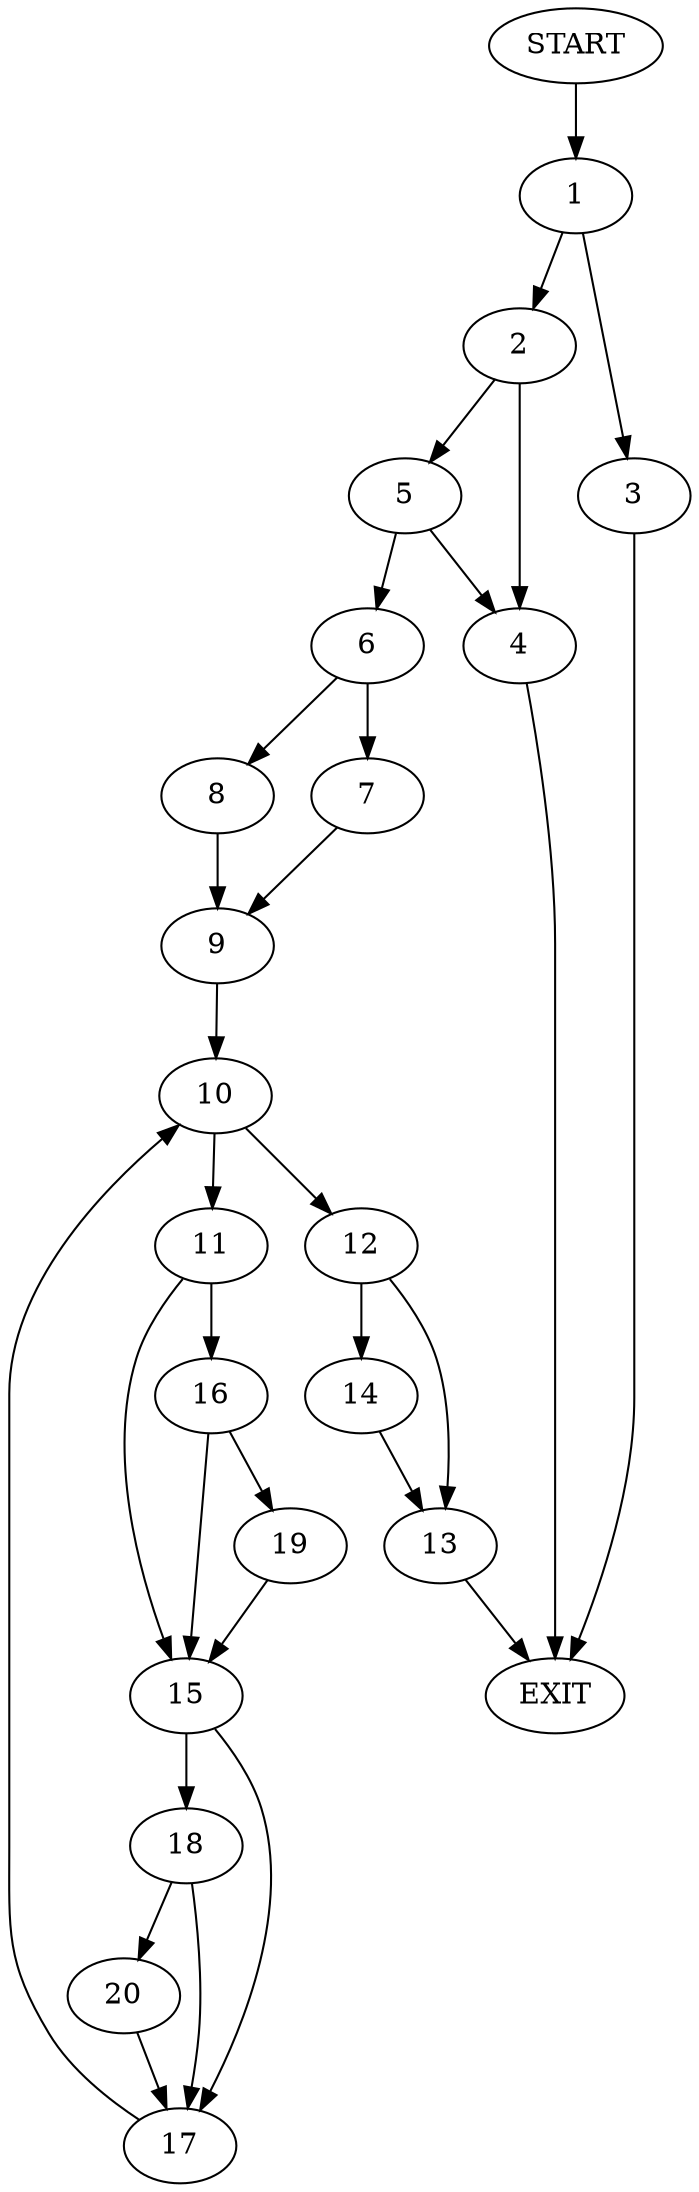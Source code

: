 digraph {
0 [label="START"]
21 [label="EXIT"]
0 -> 1
1 -> 2
1 -> 3
2 -> 4
2 -> 5
3 -> 21
4 -> 21
5 -> 4
5 -> 6
6 -> 7
6 -> 8
8 -> 9
7 -> 9
9 -> 10
10 -> 11
10 -> 12
12 -> 13
12 -> 14
11 -> 15
11 -> 16
15 -> 17
15 -> 18
16 -> 15
16 -> 19
19 -> 15
17 -> 10
18 -> 17
18 -> 20
20 -> 17
13 -> 21
14 -> 13
}
